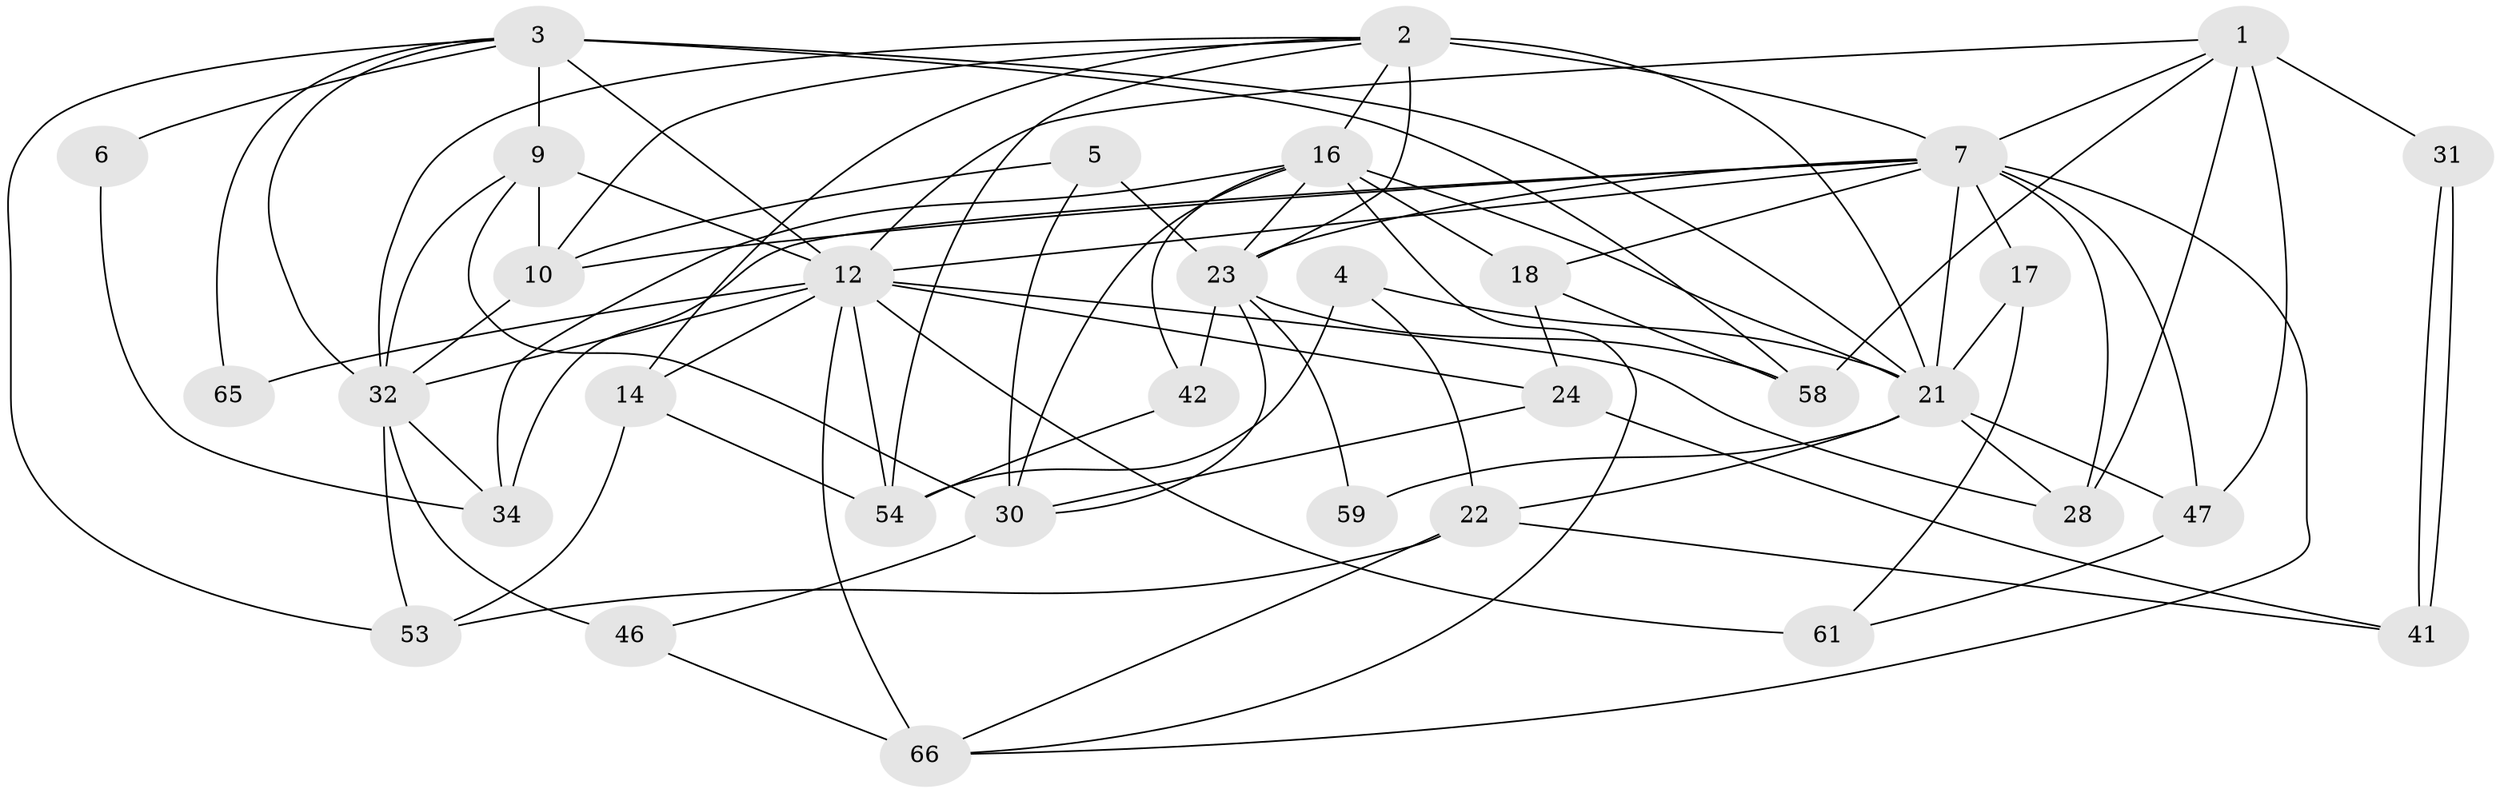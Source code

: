 // original degree distribution, {3: 0.27941176470588236, 4: 0.3235294117647059, 2: 0.11764705882352941, 5: 0.10294117647058823, 6: 0.1323529411764706, 7: 0.029411764705882353, 8: 0.014705882352941176}
// Generated by graph-tools (version 1.1) at 2025/15/03/09/25 04:15:03]
// undirected, 34 vertices, 87 edges
graph export_dot {
graph [start="1"]
  node [color=gray90,style=filled];
  1 [super="+43"];
  2 [super="+40+20"];
  3 [super="+13+11+35"];
  4 [super="+36+49"];
  5;
  6;
  7 [super="+8"];
  9 [super="+63"];
  10 [super="+38+39"];
  12 [super="+19+15+37"];
  14;
  16 [super="+57+62"];
  17 [super="+27"];
  18;
  21 [super="+33+56"];
  22 [super="+52"];
  23 [super="+29+26+25"];
  24;
  28 [super="+45"];
  30;
  31;
  32 [super="+51"];
  34 [super="+48"];
  41;
  42;
  46;
  47;
  53;
  54;
  58;
  59;
  61;
  65;
  66;
  1 -- 31 [weight=2];
  1 -- 58;
  1 -- 7;
  1 -- 28;
  1 -- 47;
  1 -- 12;
  2 -- 14;
  2 -- 7;
  2 -- 23 [weight=2];
  2 -- 10;
  2 -- 21 [weight=2];
  2 -- 16;
  2 -- 32;
  2 -- 54;
  3 -- 12 [weight=2];
  3 -- 32;
  3 -- 65;
  3 -- 6;
  3 -- 21;
  3 -- 9;
  3 -- 58;
  3 -- 53;
  4 -- 54 [weight=2];
  4 -- 22;
  4 -- 21;
  5 -- 30;
  5 -- 23;
  5 -- 10;
  6 -- 34;
  7 -- 12;
  7 -- 66;
  7 -- 47;
  7 -- 17;
  7 -- 18;
  7 -- 28;
  7 -- 23;
  7 -- 10;
  7 -- 21;
  7 -- 34;
  9 -- 30;
  9 -- 32;
  9 -- 12 [weight=2];
  9 -- 10;
  10 -- 32 [weight=2];
  12 -- 54;
  12 -- 65;
  12 -- 66 [weight=2];
  12 -- 24;
  12 -- 61 [weight=2];
  12 -- 14;
  12 -- 32;
  12 -- 28 [weight=2];
  14 -- 54;
  14 -- 53;
  16 -- 66;
  16 -- 30;
  16 -- 42;
  16 -- 21 [weight=2];
  16 -- 18;
  16 -- 23;
  16 -- 34;
  17 -- 61;
  17 -- 21;
  18 -- 24;
  18 -- 58;
  21 -- 47;
  21 -- 22;
  21 -- 28;
  21 -- 59;
  22 -- 41;
  22 -- 66;
  22 -- 53;
  23 -- 42;
  23 -- 30;
  23 -- 58;
  23 -- 59;
  24 -- 30;
  24 -- 41;
  30 -- 46;
  31 -- 41;
  31 -- 41;
  32 -- 53;
  32 -- 34;
  32 -- 46;
  42 -- 54;
  46 -- 66;
  47 -- 61;
}

